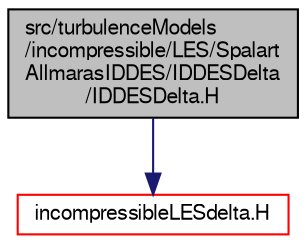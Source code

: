 digraph "src/turbulenceModels/incompressible/LES/SpalartAllmarasIDDES/IDDESDelta/IDDESDelta.H"
{
  bgcolor="transparent";
  edge [fontname="FreeSans",fontsize="10",labelfontname="FreeSans",labelfontsize="10"];
  node [fontname="FreeSans",fontsize="10",shape=record];
  Node0 [label="src/turbulenceModels\l/incompressible/LES/Spalart\lAllmarasIDDES/IDDESDelta\l/IDDESDelta.H",height=0.2,width=0.4,color="black", fillcolor="grey75", style="filled", fontcolor="black"];
  Node0 -> Node1 [color="midnightblue",fontsize="10",style="solid",fontname="FreeSans"];
  Node1 [label="incompressibleLESdelta.H",height=0.2,width=0.4,color="red",URL="$a17423.html"];
}
